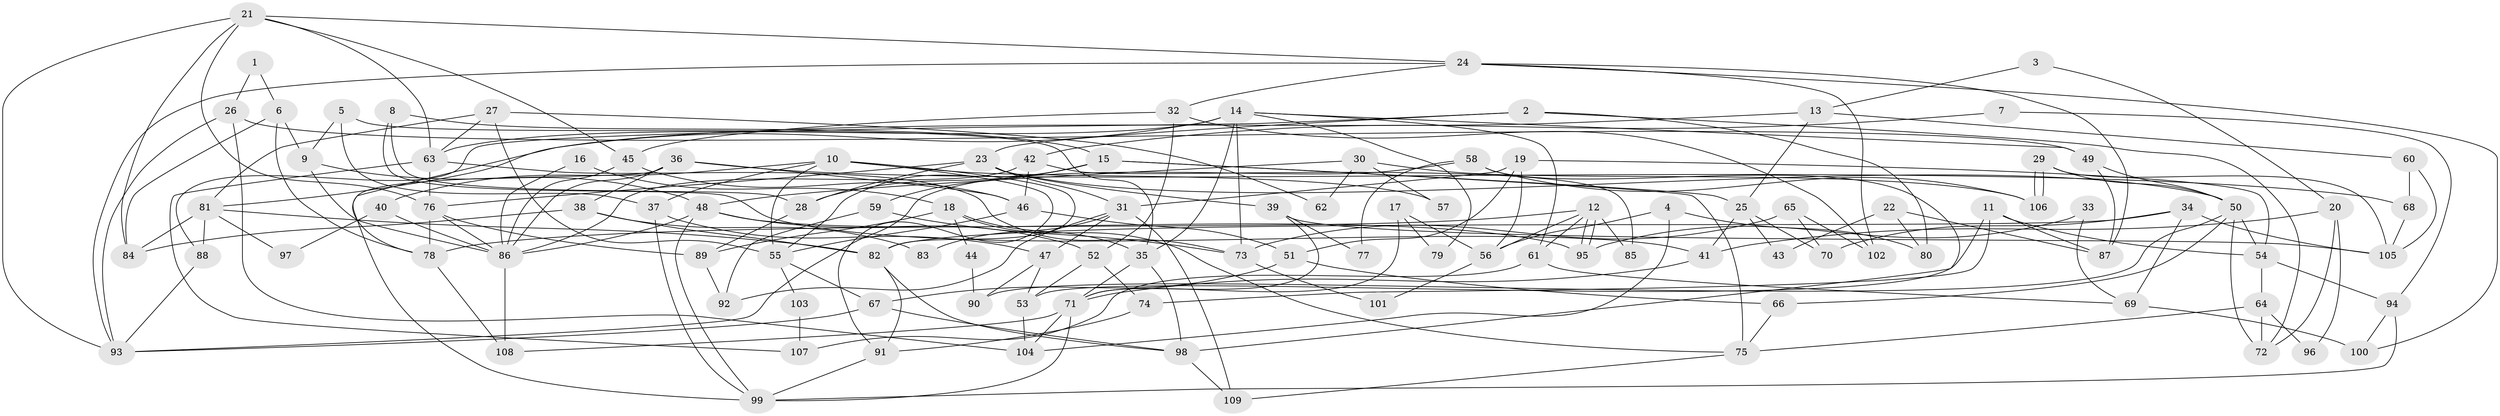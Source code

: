 // coarse degree distribution, {4: 0.14925373134328357, 5: 0.208955223880597, 2: 0.14925373134328357, 6: 0.13432835820895522, 7: 0.08955223880597014, 8: 0.07462686567164178, 9: 0.029850746268656716, 3: 0.11940298507462686, 10: 0.04477611940298507}
// Generated by graph-tools (version 1.1) at 2025/42/03/06/25 10:42:01]
// undirected, 109 vertices, 218 edges
graph export_dot {
graph [start="1"]
  node [color=gray90,style=filled];
  1;
  2;
  3;
  4;
  5;
  6;
  7;
  8;
  9;
  10;
  11;
  12;
  13;
  14;
  15;
  16;
  17;
  18;
  19;
  20;
  21;
  22;
  23;
  24;
  25;
  26;
  27;
  28;
  29;
  30;
  31;
  32;
  33;
  34;
  35;
  36;
  37;
  38;
  39;
  40;
  41;
  42;
  43;
  44;
  45;
  46;
  47;
  48;
  49;
  50;
  51;
  52;
  53;
  54;
  55;
  56;
  57;
  58;
  59;
  60;
  61;
  62;
  63;
  64;
  65;
  66;
  67;
  68;
  69;
  70;
  71;
  72;
  73;
  74;
  75;
  76;
  77;
  78;
  79;
  80;
  81;
  82;
  83;
  84;
  85;
  86;
  87;
  88;
  89;
  90;
  91;
  92;
  93;
  94;
  95;
  96;
  97;
  98;
  99;
  100;
  101;
  102;
  103;
  104;
  105;
  106;
  107;
  108;
  109;
  1 -- 26;
  1 -- 6;
  2 -- 23;
  2 -- 72;
  2 -- 80;
  2 -- 88;
  3 -- 20;
  3 -- 13;
  4 -- 104;
  4 -- 56;
  4 -- 80;
  5 -- 35;
  5 -- 37;
  5 -- 9;
  6 -- 84;
  6 -- 9;
  6 -- 78;
  7 -- 94;
  7 -- 42;
  8 -- 41;
  8 -- 15;
  8 -- 28;
  9 -- 86;
  9 -- 48;
  10 -- 37;
  10 -- 82;
  10 -- 40;
  10 -- 55;
  10 -- 57;
  10 -- 91;
  11 -- 74;
  11 -- 54;
  11 -- 53;
  11 -- 87;
  12 -- 78;
  12 -- 95;
  12 -- 95;
  12 -- 56;
  12 -- 61;
  12 -- 85;
  13 -- 25;
  13 -- 81;
  13 -- 60;
  14 -- 35;
  14 -- 78;
  14 -- 49;
  14 -- 61;
  14 -- 63;
  14 -- 73;
  14 -- 79;
  15 -- 55;
  15 -- 59;
  15 -- 25;
  15 -- 28;
  15 -- 75;
  16 -- 18;
  16 -- 86;
  17 -- 71;
  17 -- 56;
  17 -- 79;
  18 -- 89;
  18 -- 75;
  18 -- 35;
  18 -- 44;
  19 -- 31;
  19 -- 54;
  19 -- 51;
  19 -- 56;
  20 -- 41;
  20 -- 72;
  20 -- 96;
  21 -- 45;
  21 -- 63;
  21 -- 24;
  21 -- 76;
  21 -- 84;
  21 -- 93;
  22 -- 80;
  22 -- 87;
  22 -- 43;
  23 -- 76;
  23 -- 28;
  23 -- 31;
  23 -- 39;
  23 -- 50;
  24 -- 32;
  24 -- 87;
  24 -- 93;
  24 -- 100;
  24 -- 102;
  25 -- 70;
  25 -- 41;
  25 -- 43;
  26 -- 93;
  26 -- 49;
  26 -- 104;
  27 -- 81;
  27 -- 63;
  27 -- 55;
  27 -- 62;
  28 -- 89;
  29 -- 50;
  29 -- 106;
  29 -- 106;
  29 -- 105;
  30 -- 48;
  30 -- 106;
  30 -- 57;
  30 -- 62;
  31 -- 109;
  31 -- 47;
  31 -- 83;
  31 -- 92;
  32 -- 52;
  32 -- 45;
  32 -- 102;
  33 -- 69;
  33 -- 95;
  34 -- 82;
  34 -- 105;
  34 -- 69;
  34 -- 70;
  35 -- 71;
  35 -- 98;
  36 -- 46;
  36 -- 99;
  36 -- 38;
  36 -- 68;
  36 -- 86;
  37 -- 99;
  37 -- 47;
  38 -- 84;
  38 -- 82;
  38 -- 83;
  39 -- 105;
  39 -- 71;
  39 -- 77;
  40 -- 86;
  40 -- 97;
  41 -- 71;
  42 -- 46;
  42 -- 86;
  42 -- 85;
  44 -- 90;
  45 -- 46;
  45 -- 86;
  46 -- 55;
  46 -- 51;
  47 -- 53;
  47 -- 90;
  48 -- 99;
  48 -- 52;
  48 -- 86;
  48 -- 95;
  49 -- 87;
  49 -- 50;
  50 -- 54;
  50 -- 66;
  50 -- 72;
  50 -- 90;
  51 -- 67;
  51 -- 66;
  52 -- 53;
  52 -- 74;
  53 -- 104;
  54 -- 94;
  54 -- 64;
  55 -- 67;
  55 -- 103;
  56 -- 101;
  58 -- 93;
  58 -- 98;
  58 -- 77;
  58 -- 106;
  59 -- 73;
  59 -- 92;
  60 -- 105;
  60 -- 68;
  61 -- 69;
  61 -- 107;
  63 -- 76;
  63 -- 73;
  63 -- 107;
  64 -- 75;
  64 -- 72;
  64 -- 96;
  65 -- 73;
  65 -- 102;
  65 -- 70;
  66 -- 75;
  67 -- 93;
  67 -- 98;
  68 -- 105;
  69 -- 100;
  71 -- 108;
  71 -- 99;
  71 -- 104;
  73 -- 101;
  74 -- 91;
  75 -- 109;
  76 -- 86;
  76 -- 78;
  76 -- 89;
  78 -- 108;
  81 -- 82;
  81 -- 88;
  81 -- 84;
  81 -- 97;
  82 -- 98;
  82 -- 91;
  86 -- 108;
  88 -- 93;
  89 -- 92;
  91 -- 99;
  94 -- 100;
  94 -- 99;
  98 -- 109;
  103 -- 107;
}
